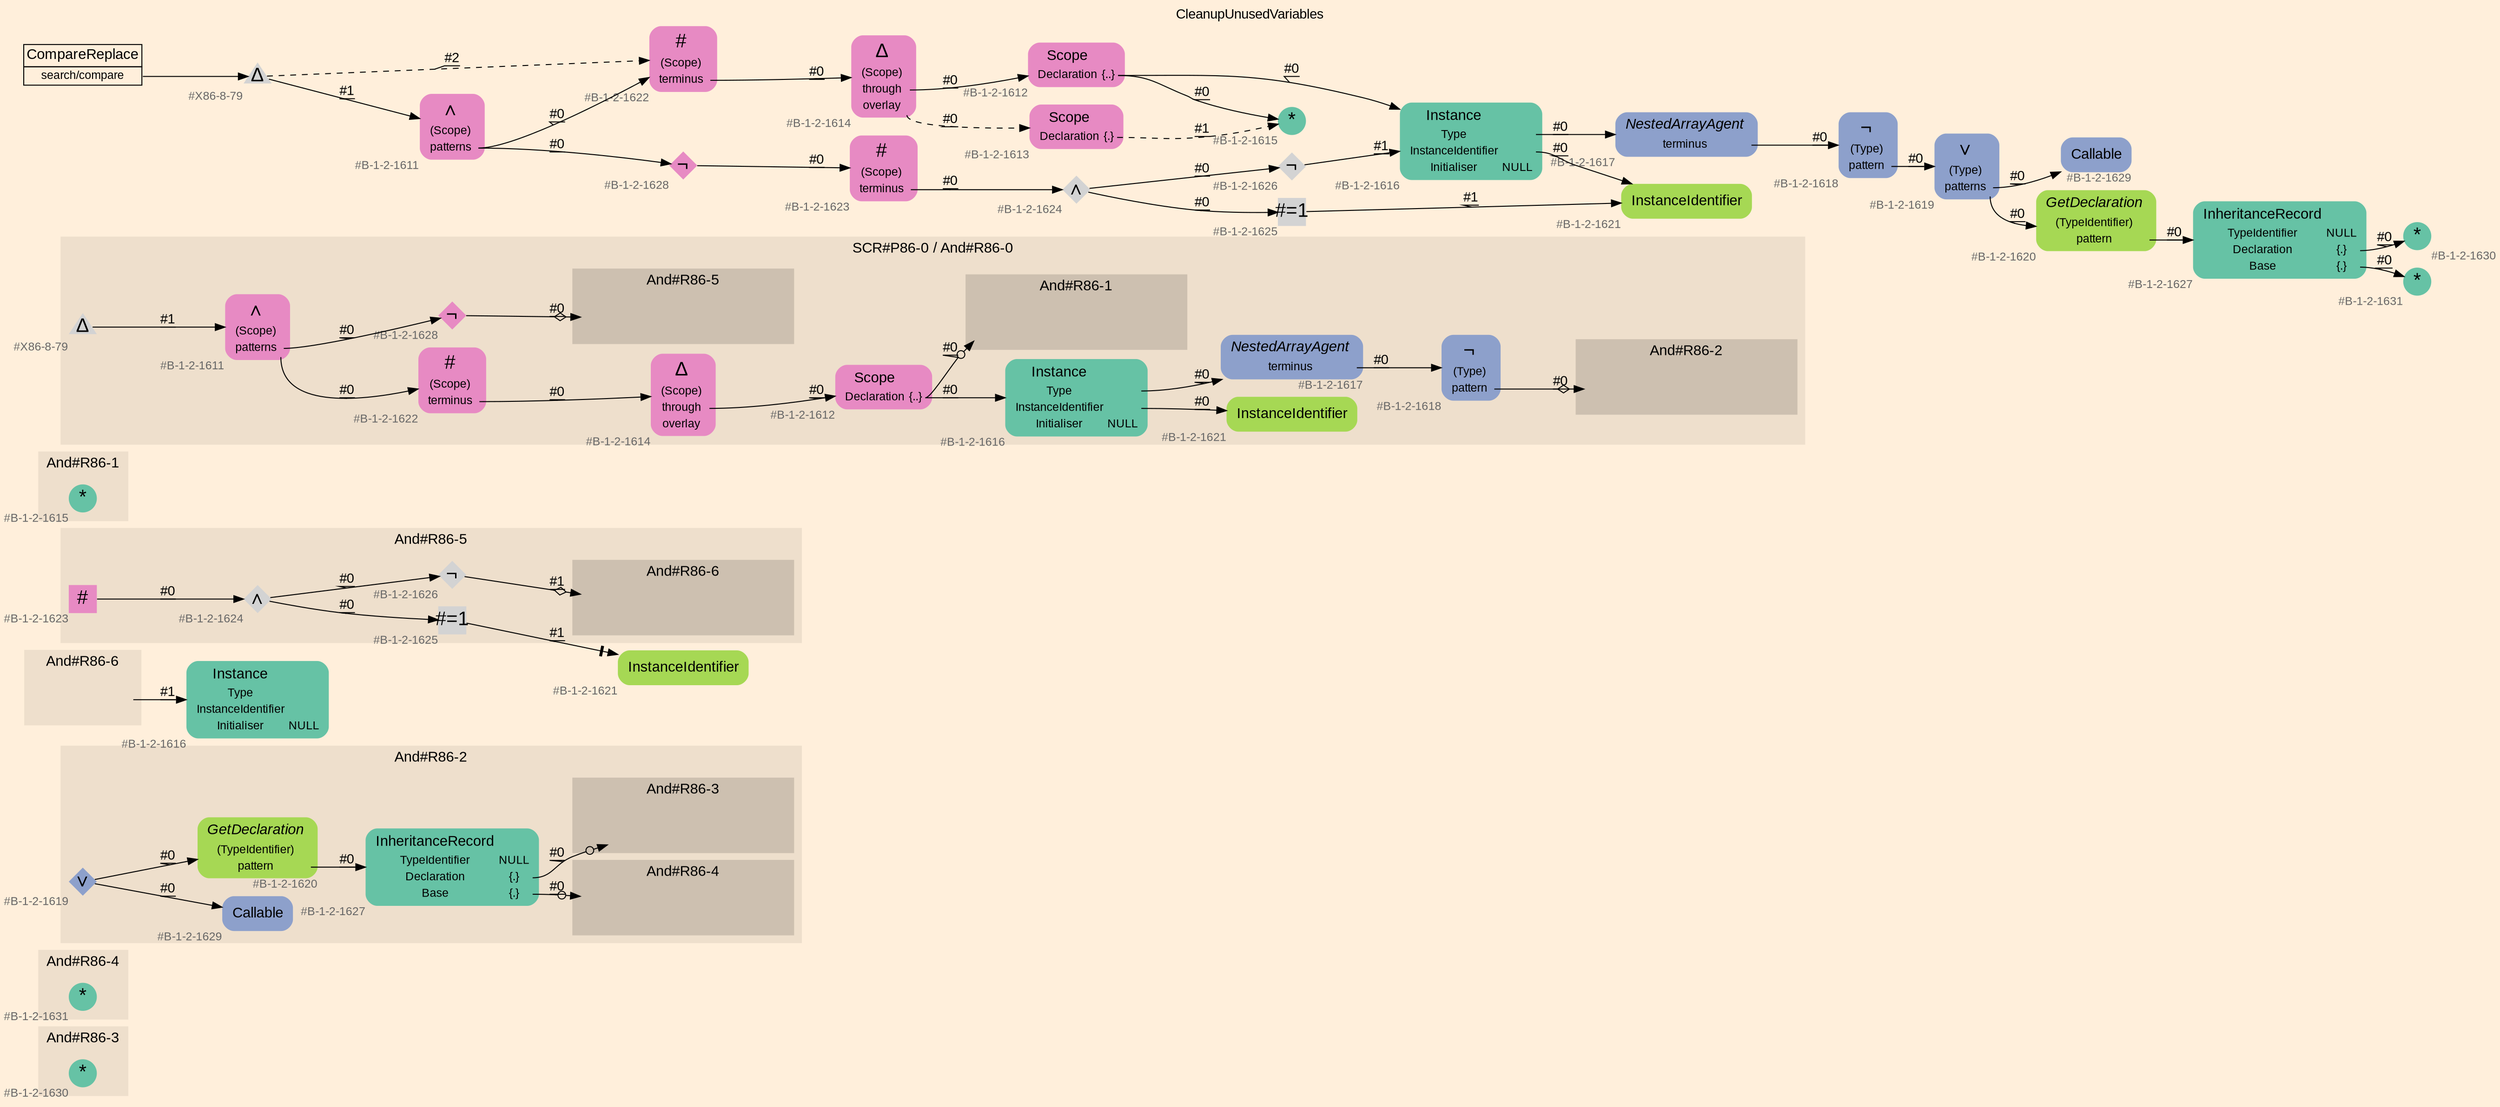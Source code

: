 digraph "CleanupUnusedVariables" {
label = "CleanupUnusedVariables"
labelloc = t
graph [
    rankdir = "LR"
    ranksep = 0.3
    bgcolor = antiquewhite1
    color = black
    fontcolor = black
    fontname = "Arial"
];
node [
    fontname = "Arial"
];
edge [
    fontname = "Arial"
];

// -------------------- figure And#R86-3 --------------------
// -------- region And#R86-3 ----------
subgraph "clusterAnd#R86-3" {
    label = "And#R86-3"
    style = "filled"
    color = antiquewhite2
    fontsize = "15"
    // -------- block And#R86-3/#B-1-2-1630 ----------
    "And#R86-3/#B-1-2-1630" [
        fillcolor = "/set28/1"
        xlabel = "#B-1-2-1630"
        fontsize = "12"
        fontcolor = grey40
        shape = "circle"
        label = <<FONT COLOR="black" POINT-SIZE="20">*</FONT>>
        style = "filled"
        penwidth = 0.0
        fixedsize = true
        width = 0.4
        height = 0.4
    ];
    
}


// -------------------- figure And#R86-4 --------------------
// -------- region And#R86-4 ----------
subgraph "clusterAnd#R86-4" {
    label = "And#R86-4"
    style = "filled"
    color = antiquewhite2
    fontsize = "15"
    // -------- block And#R86-4/#B-1-2-1631 ----------
    "And#R86-4/#B-1-2-1631" [
        fillcolor = "/set28/1"
        xlabel = "#B-1-2-1631"
        fontsize = "12"
        fontcolor = grey40
        shape = "circle"
        label = <<FONT COLOR="black" POINT-SIZE="20">*</FONT>>
        style = "filled"
        penwidth = 0.0
        fixedsize = true
        width = 0.4
        height = 0.4
    ];
    
}


// -------------------- figure And#R86-2 --------------------
// -------- region And#R86-2 ----------
subgraph "clusterAnd#R86-2" {
    label = "And#R86-2"
    style = "filled"
    color = antiquewhite2
    fontsize = "15"
    // -------- block And#R86-2/#B-1-2-1629 ----------
    "And#R86-2/#B-1-2-1629" [
        fillcolor = "/set28/3"
        xlabel = "#B-1-2-1629"
        fontsize = "12"
        fontcolor = grey40
        shape = "plaintext"
        label = <<TABLE BORDER="0" CELLBORDER="0" CELLSPACING="0">
         <TR><TD><FONT COLOR="black" POINT-SIZE="15">Callable</FONT></TD></TR>
        </TABLE>>
        style = "rounded,filled"
    ];
    
    // -------- block And#R86-2/#B-1-2-1619 ----------
    "And#R86-2/#B-1-2-1619" [
        fillcolor = "/set28/3"
        xlabel = "#B-1-2-1619"
        fontsize = "12"
        fontcolor = grey40
        shape = "diamond"
        label = <<FONT COLOR="black" POINT-SIZE="20">∨</FONT>>
        style = "filled"
        penwidth = 0.0
        fixedsize = true
        width = 0.4
        height = 0.4
    ];
    
    // -------- block And#R86-2/#B-1-2-1620 ----------
    "And#R86-2/#B-1-2-1620" [
        fillcolor = "/set28/5"
        xlabel = "#B-1-2-1620"
        fontsize = "12"
        fontcolor = grey40
        shape = "plaintext"
        label = <<TABLE BORDER="0" CELLBORDER="0" CELLSPACING="0">
         <TR><TD><FONT COLOR="black" POINT-SIZE="15"><I>GetDeclaration</I></FONT></TD></TR>
         <TR><TD><FONT COLOR="black" POINT-SIZE="12">(TypeIdentifier)</FONT></TD><TD PORT="port0"></TD></TR>
         <TR><TD><FONT COLOR="black" POINT-SIZE="12">pattern</FONT></TD><TD PORT="port1"></TD></TR>
        </TABLE>>
        style = "rounded,filled"
    ];
    
    // -------- block And#R86-2/#B-1-2-1627 ----------
    "And#R86-2/#B-1-2-1627" [
        fillcolor = "/set28/1"
        xlabel = "#B-1-2-1627"
        fontsize = "12"
        fontcolor = grey40
        shape = "plaintext"
        label = <<TABLE BORDER="0" CELLBORDER="0" CELLSPACING="0">
         <TR><TD><FONT COLOR="black" POINT-SIZE="15">InheritanceRecord</FONT></TD></TR>
         <TR><TD><FONT COLOR="black" POINT-SIZE="12">TypeIdentifier</FONT></TD><TD PORT="port0"><FONT COLOR="black" POINT-SIZE="12">NULL</FONT></TD></TR>
         <TR><TD><FONT COLOR="black" POINT-SIZE="12">Declaration</FONT></TD><TD PORT="port1"><FONT COLOR="black" POINT-SIZE="12">{.}</FONT></TD></TR>
         <TR><TD><FONT COLOR="black" POINT-SIZE="12">Base</FONT></TD><TD PORT="port2"><FONT COLOR="black" POINT-SIZE="12">{.}</FONT></TD></TR>
        </TABLE>>
        style = "rounded,filled"
    ];
    
    // -------- region And#R86-2/And#R86-3 ----------
    subgraph "clusterAnd#R86-2/And#R86-3" {
        label = "And#R86-3"
        style = "filled"
        color = antiquewhite3
        fontsize = "15"
        // -------- block And#R86-2/And#R86-3/#B-1-2-1630 ----------
        "And#R86-2/And#R86-3/#B-1-2-1630" [
            fillcolor = "/set28/1"
            xlabel = "#B-1-2-1630"
            fontsize = "12"
            fontcolor = grey40
            shape = "none"
            style = "invisible"
        ];
        
    }
    
    // -------- region And#R86-2/And#R86-4 ----------
    subgraph "clusterAnd#R86-2/And#R86-4" {
        label = "And#R86-4"
        style = "filled"
        color = antiquewhite3
        fontsize = "15"
        // -------- block And#R86-2/And#R86-4/#B-1-2-1631 ----------
        "And#R86-2/And#R86-4/#B-1-2-1631" [
            fillcolor = "/set28/1"
            xlabel = "#B-1-2-1631"
            fontsize = "12"
            fontcolor = grey40
            shape = "none"
            style = "invisible"
        ];
        
    }
    
}

"And#R86-2/#B-1-2-1619" -> "And#R86-2/#B-1-2-1629" [
    label = "#0"
    decorate = true
    color = black
    fontcolor = black
];

"And#R86-2/#B-1-2-1619" -> "And#R86-2/#B-1-2-1620" [
    label = "#0"
    decorate = true
    color = black
    fontcolor = black
];

"And#R86-2/#B-1-2-1620":port1 -> "And#R86-2/#B-1-2-1627" [
    label = "#0"
    decorate = true
    color = black
    fontcolor = black
];

"And#R86-2/#B-1-2-1627":port1 -> "And#R86-2/And#R86-3/#B-1-2-1630" [
    arrowhead="normalnoneodot"
    label = "#0"
    decorate = true
    color = black
    fontcolor = black
];

"And#R86-2/#B-1-2-1627":port2 -> "And#R86-2/And#R86-4/#B-1-2-1631" [
    arrowhead="normalnoneodot"
    label = "#0"
    decorate = true
    color = black
    fontcolor = black
];


// -------------------- figure And#R86-6 --------------------
// -------- region And#R86-6 ----------
subgraph "clusterAnd#R86-6" {
    label = "And#R86-6"
    style = "filled"
    color = antiquewhite2
    fontsize = "15"
    // -------- block And#R86-6/IRIP ----------
    "And#R86-6/IRIP" [
        fontsize = "12"
        fontcolor = grey40
        shape = "none"
        style = "invisible"
    ];
    
}

// -------- block And#R86-6/#B-1-2-1616 ----------
"And#R86-6/#B-1-2-1616" [
    fillcolor = "/set28/1"
    xlabel = "#B-1-2-1616"
    fontsize = "12"
    fontcolor = grey40
    shape = "plaintext"
    label = <<TABLE BORDER="0" CELLBORDER="0" CELLSPACING="0">
     <TR><TD><FONT COLOR="black" POINT-SIZE="15">Instance</FONT></TD></TR>
     <TR><TD><FONT COLOR="black" POINT-SIZE="12">Type</FONT></TD><TD PORT="port0"></TD></TR>
     <TR><TD><FONT COLOR="black" POINT-SIZE="12">InstanceIdentifier</FONT></TD><TD PORT="port1"></TD></TR>
     <TR><TD><FONT COLOR="black" POINT-SIZE="12">Initialiser</FONT></TD><TD PORT="port2"><FONT COLOR="black" POINT-SIZE="12">NULL</FONT></TD></TR>
    </TABLE>>
    style = "rounded,filled"
];

"And#R86-6/IRIP" -> "And#R86-6/#B-1-2-1616" [
    label = "#1"
    decorate = true
    color = black
    fontcolor = black
];


// -------------------- figure And#R86-5 --------------------
// -------- region And#R86-5 ----------
subgraph "clusterAnd#R86-5" {
    label = "And#R86-5"
    style = "filled"
    color = antiquewhite2
    fontsize = "15"
    // -------- block And#R86-5/#B-1-2-1625 ----------
    "And#R86-5/#B-1-2-1625" [
        xlabel = "#B-1-2-1625"
        fontsize = "12"
        fontcolor = grey40
        shape = "square"
        label = <<FONT COLOR="black" POINT-SIZE="20">#=1</FONT>>
        style = "filled"
        penwidth = 0.0
        fixedsize = true
        width = 0.4
        height = 0.4
    ];
    
    // -------- block And#R86-5/#B-1-2-1624 ----------
    "And#R86-5/#B-1-2-1624" [
        xlabel = "#B-1-2-1624"
        fontsize = "12"
        fontcolor = grey40
        shape = "diamond"
        label = <<FONT COLOR="black" POINT-SIZE="20">∧</FONT>>
        style = "filled"
        penwidth = 0.0
        fixedsize = true
        width = 0.4
        height = 0.4
    ];
    
    // -------- block And#R86-5/#B-1-2-1626 ----------
    "And#R86-5/#B-1-2-1626" [
        xlabel = "#B-1-2-1626"
        fontsize = "12"
        fontcolor = grey40
        shape = "diamond"
        label = <<FONT COLOR="black" POINT-SIZE="20">¬</FONT>>
        style = "filled"
        penwidth = 0.0
        fixedsize = true
        width = 0.4
        height = 0.4
    ];
    
    // -------- block And#R86-5/#B-1-2-1623 ----------
    "And#R86-5/#B-1-2-1623" [
        fillcolor = "/set28/4"
        xlabel = "#B-1-2-1623"
        fontsize = "12"
        fontcolor = grey40
        shape = "square"
        label = <<FONT COLOR="black" POINT-SIZE="20">#</FONT>>
        style = "filled"
        penwidth = 0.0
        fixedsize = true
        width = 0.4
        height = 0.4
    ];
    
    // -------- region And#R86-5/And#R86-6 ----------
    subgraph "clusterAnd#R86-5/And#R86-6" {
        label = "And#R86-6"
        style = "filled"
        color = antiquewhite3
        fontsize = "15"
        // -------- block And#R86-5/And#R86-6/#B-1-2-1616 ----------
        "And#R86-5/And#R86-6/#B-1-2-1616" [
            fillcolor = "/set28/1"
            xlabel = "#B-1-2-1616"
            fontsize = "12"
            fontcolor = grey40
            shape = "none"
            style = "invisible"
        ];
        
    }
    
}

// -------- block And#R86-5/#B-1-2-1621 ----------
"And#R86-5/#B-1-2-1621" [
    fillcolor = "/set28/5"
    xlabel = "#B-1-2-1621"
    fontsize = "12"
    fontcolor = grey40
    shape = "plaintext"
    label = <<TABLE BORDER="0" CELLBORDER="0" CELLSPACING="0">
     <TR><TD><FONT COLOR="black" POINT-SIZE="15">InstanceIdentifier</FONT></TD></TR>
    </TABLE>>
    style = "rounded,filled"
];

"And#R86-5/#B-1-2-1625" -> "And#R86-5/#B-1-2-1621" [
    arrowhead="normalnonetee"
    label = "#1"
    decorate = true
    color = black
    fontcolor = black
];

"And#R86-5/#B-1-2-1624" -> "And#R86-5/#B-1-2-1625" [
    label = "#0"
    decorate = true
    color = black
    fontcolor = black
];

"And#R86-5/#B-1-2-1624" -> "And#R86-5/#B-1-2-1626" [
    label = "#0"
    decorate = true
    color = black
    fontcolor = black
];

"And#R86-5/#B-1-2-1626" -> "And#R86-5/And#R86-6/#B-1-2-1616" [
    arrowhead="normalnoneodiamond"
    label = "#1"
    decorate = true
    color = black
    fontcolor = black
];

"And#R86-5/#B-1-2-1623" -> "And#R86-5/#B-1-2-1624" [
    label = "#0"
    decorate = true
    color = black
    fontcolor = black
];


// -------------------- figure And#R86-1 --------------------
// -------- region And#R86-1 ----------
subgraph "clusterAnd#R86-1" {
    label = "And#R86-1"
    style = "filled"
    color = antiquewhite2
    fontsize = "15"
    // -------- block And#R86-1/#B-1-2-1615 ----------
    "And#R86-1/#B-1-2-1615" [
        fillcolor = "/set28/1"
        xlabel = "#B-1-2-1615"
        fontsize = "12"
        fontcolor = grey40
        shape = "circle"
        label = <<FONT COLOR="black" POINT-SIZE="20">*</FONT>>
        style = "filled"
        penwidth = 0.0
        fixedsize = true
        width = 0.4
        height = 0.4
    ];
    
}


// -------------------- figure And#R86-0 --------------------
// -------- region And#R86-0 ----------
subgraph "clusterAnd#R86-0" {
    label = "SCR#P86-0 / And#R86-0"
    style = "filled"
    color = antiquewhite2
    fontsize = "15"
    // -------- block And#R86-0/#B-1-2-1616 ----------
    "And#R86-0/#B-1-2-1616" [
        fillcolor = "/set28/1"
        xlabel = "#B-1-2-1616"
        fontsize = "12"
        fontcolor = grey40
        shape = "plaintext"
        label = <<TABLE BORDER="0" CELLBORDER="0" CELLSPACING="0">
         <TR><TD><FONT COLOR="black" POINT-SIZE="15">Instance</FONT></TD></TR>
         <TR><TD><FONT COLOR="black" POINT-SIZE="12">Type</FONT></TD><TD PORT="port0"></TD></TR>
         <TR><TD><FONT COLOR="black" POINT-SIZE="12">InstanceIdentifier</FONT></TD><TD PORT="port1"></TD></TR>
         <TR><TD><FONT COLOR="black" POINT-SIZE="12">Initialiser</FONT></TD><TD PORT="port2"><FONT COLOR="black" POINT-SIZE="12">NULL</FONT></TD></TR>
        </TABLE>>
        style = "rounded,filled"
    ];
    
    // -------- block And#R86-0/#B-1-2-1618 ----------
    "And#R86-0/#B-1-2-1618" [
        fillcolor = "/set28/3"
        xlabel = "#B-1-2-1618"
        fontsize = "12"
        fontcolor = grey40
        shape = "plaintext"
        label = <<TABLE BORDER="0" CELLBORDER="0" CELLSPACING="0">
         <TR><TD><FONT COLOR="black" POINT-SIZE="20">¬</FONT></TD></TR>
         <TR><TD><FONT COLOR="black" POINT-SIZE="12">(Type)</FONT></TD><TD PORT="port0"></TD></TR>
         <TR><TD><FONT COLOR="black" POINT-SIZE="12">pattern</FONT></TD><TD PORT="port1"></TD></TR>
        </TABLE>>
        style = "rounded,filled"
    ];
    
    // -------- block And#R86-0/#B-1-2-1622 ----------
    "And#R86-0/#B-1-2-1622" [
        fillcolor = "/set28/4"
        xlabel = "#B-1-2-1622"
        fontsize = "12"
        fontcolor = grey40
        shape = "plaintext"
        label = <<TABLE BORDER="0" CELLBORDER="0" CELLSPACING="0">
         <TR><TD><FONT COLOR="black" POINT-SIZE="20">#</FONT></TD></TR>
         <TR><TD><FONT COLOR="black" POINT-SIZE="12">(Scope)</FONT></TD><TD PORT="port0"></TD></TR>
         <TR><TD><FONT COLOR="black" POINT-SIZE="12">terminus</FONT></TD><TD PORT="port1"></TD></TR>
        </TABLE>>
        style = "rounded,filled"
    ];
    
    // -------- block And#R86-0/#B-1-2-1612 ----------
    "And#R86-0/#B-1-2-1612" [
        fillcolor = "/set28/4"
        xlabel = "#B-1-2-1612"
        fontsize = "12"
        fontcolor = grey40
        shape = "plaintext"
        label = <<TABLE BORDER="0" CELLBORDER="0" CELLSPACING="0">
         <TR><TD><FONT COLOR="black" POINT-SIZE="15">Scope</FONT></TD></TR>
         <TR><TD><FONT COLOR="black" POINT-SIZE="12">Declaration</FONT></TD><TD PORT="port0"><FONT COLOR="black" POINT-SIZE="12">{..}</FONT></TD></TR>
        </TABLE>>
        style = "rounded,filled"
    ];
    
    // -------- block And#R86-0/#B-1-2-1628 ----------
    "And#R86-0/#B-1-2-1628" [
        fillcolor = "/set28/4"
        xlabel = "#B-1-2-1628"
        fontsize = "12"
        fontcolor = grey40
        shape = "diamond"
        label = <<FONT COLOR="black" POINT-SIZE="20">¬</FONT>>
        style = "filled"
        penwidth = 0.0
        fixedsize = true
        width = 0.4
        height = 0.4
    ];
    
    // -------- block And#R86-0/#X86-8-79 ----------
    "And#R86-0/#X86-8-79" [
        xlabel = "#X86-8-79"
        fontsize = "12"
        fontcolor = grey40
        shape = "triangle"
        label = <<FONT COLOR="black" POINT-SIZE="20">Δ</FONT>>
        style = "filled"
        penwidth = 0.0
        fixedsize = true
        width = 0.4
        height = 0.4
    ];
    
    // -------- block And#R86-0/#B-1-2-1611 ----------
    "And#R86-0/#B-1-2-1611" [
        fillcolor = "/set28/4"
        xlabel = "#B-1-2-1611"
        fontsize = "12"
        fontcolor = grey40
        shape = "plaintext"
        label = <<TABLE BORDER="0" CELLBORDER="0" CELLSPACING="0">
         <TR><TD><FONT COLOR="black" POINT-SIZE="20">∧</FONT></TD></TR>
         <TR><TD><FONT COLOR="black" POINT-SIZE="12">(Scope)</FONT></TD><TD PORT="port0"></TD></TR>
         <TR><TD><FONT COLOR="black" POINT-SIZE="12">patterns</FONT></TD><TD PORT="port1"></TD></TR>
        </TABLE>>
        style = "rounded,filled"
    ];
    
    // -------- block And#R86-0/#B-1-2-1614 ----------
    "And#R86-0/#B-1-2-1614" [
        fillcolor = "/set28/4"
        xlabel = "#B-1-2-1614"
        fontsize = "12"
        fontcolor = grey40
        shape = "plaintext"
        label = <<TABLE BORDER="0" CELLBORDER="0" CELLSPACING="0">
         <TR><TD><FONT COLOR="black" POINT-SIZE="20">Δ</FONT></TD></TR>
         <TR><TD><FONT COLOR="black" POINT-SIZE="12">(Scope)</FONT></TD><TD PORT="port0"></TD></TR>
         <TR><TD><FONT COLOR="black" POINT-SIZE="12">through</FONT></TD><TD PORT="port1"></TD></TR>
         <TR><TD><FONT COLOR="black" POINT-SIZE="12">overlay</FONT></TD><TD PORT="port2"></TD></TR>
        </TABLE>>
        style = "rounded,filled"
    ];
    
    // -------- block And#R86-0/#B-1-2-1617 ----------
    "And#R86-0/#B-1-2-1617" [
        fillcolor = "/set28/3"
        xlabel = "#B-1-2-1617"
        fontsize = "12"
        fontcolor = grey40
        shape = "plaintext"
        label = <<TABLE BORDER="0" CELLBORDER="0" CELLSPACING="0">
         <TR><TD><FONT COLOR="black" POINT-SIZE="15"><I>NestedArrayAgent</I></FONT></TD></TR>
         <TR><TD><FONT COLOR="black" POINT-SIZE="12">terminus</FONT></TD><TD PORT="port0"></TD></TR>
        </TABLE>>
        style = "rounded,filled"
    ];
    
    // -------- block And#R86-0/#B-1-2-1621 ----------
    "And#R86-0/#B-1-2-1621" [
        fillcolor = "/set28/5"
        xlabel = "#B-1-2-1621"
        fontsize = "12"
        fontcolor = grey40
        shape = "plaintext"
        label = <<TABLE BORDER="0" CELLBORDER="0" CELLSPACING="0">
         <TR><TD><FONT COLOR="black" POINT-SIZE="15">InstanceIdentifier</FONT></TD></TR>
        </TABLE>>
        style = "rounded,filled"
    ];
    
    // -------- region And#R86-0/And#R86-1 ----------
    subgraph "clusterAnd#R86-0/And#R86-1" {
        label = "And#R86-1"
        style = "filled"
        color = antiquewhite3
        fontsize = "15"
        // -------- block And#R86-0/And#R86-1/#B-1-2-1615 ----------
        "And#R86-0/And#R86-1/#B-1-2-1615" [
            fillcolor = "/set28/1"
            xlabel = "#B-1-2-1615"
            fontsize = "12"
            fontcolor = grey40
            shape = "none"
            style = "invisible"
        ];
        
    }
    
    // -------- region And#R86-0/And#R86-2 ----------
    subgraph "clusterAnd#R86-0/And#R86-2" {
        label = "And#R86-2"
        style = "filled"
        color = antiquewhite3
        fontsize = "15"
        // -------- block And#R86-0/And#R86-2/#B-1-2-1619 ----------
        "And#R86-0/And#R86-2/#B-1-2-1619" [
            fillcolor = "/set28/3"
            xlabel = "#B-1-2-1619"
            fontsize = "12"
            fontcolor = grey40
            shape = "none"
            style = "invisible"
        ];
        
    }
    
    // -------- region And#R86-0/And#R86-5 ----------
    subgraph "clusterAnd#R86-0/And#R86-5" {
        label = "And#R86-5"
        style = "filled"
        color = antiquewhite3
        fontsize = "15"
        // -------- block And#R86-0/And#R86-5/#B-1-2-1623 ----------
        "And#R86-0/And#R86-5/#B-1-2-1623" [
            fillcolor = "/set28/4"
            xlabel = "#B-1-2-1623"
            fontsize = "12"
            fontcolor = grey40
            shape = "none"
            style = "invisible"
        ];
        
    }
    
}

"And#R86-0/#B-1-2-1616":port0 -> "And#R86-0/#B-1-2-1617" [
    label = "#0"
    decorate = true
    color = black
    fontcolor = black
];

"And#R86-0/#B-1-2-1616":port1 -> "And#R86-0/#B-1-2-1621" [
    label = "#0"
    decorate = true
    color = black
    fontcolor = black
];

"And#R86-0/#B-1-2-1618":port1 -> "And#R86-0/And#R86-2/#B-1-2-1619" [
    arrowhead="normalnoneodiamond"
    label = "#0"
    decorate = true
    color = black
    fontcolor = black
];

"And#R86-0/#B-1-2-1622":port1 -> "And#R86-0/#B-1-2-1614" [
    label = "#0"
    decorate = true
    color = black
    fontcolor = black
];

"And#R86-0/#B-1-2-1612":port0 -> "And#R86-0/#B-1-2-1616" [
    label = "#0"
    decorate = true
    color = black
    fontcolor = black
];

"And#R86-0/#B-1-2-1612":port0 -> "And#R86-0/And#R86-1/#B-1-2-1615" [
    arrowhead="normalnoneodot"
    label = "#0"
    decorate = true
    color = black
    fontcolor = black
];

"And#R86-0/#B-1-2-1628" -> "And#R86-0/And#R86-5/#B-1-2-1623" [
    arrowhead="normalnoneodiamond"
    label = "#0"
    decorate = true
    color = black
    fontcolor = black
];

"And#R86-0/#X86-8-79" -> "And#R86-0/#B-1-2-1611" [
    label = "#1"
    decorate = true
    color = black
    fontcolor = black
];

"And#R86-0/#B-1-2-1611":port1 -> "And#R86-0/#B-1-2-1622" [
    label = "#0"
    decorate = true
    color = black
    fontcolor = black
];

"And#R86-0/#B-1-2-1611":port1 -> "And#R86-0/#B-1-2-1628" [
    label = "#0"
    decorate = true
    color = black
    fontcolor = black
];

"And#R86-0/#B-1-2-1614":port1 -> "And#R86-0/#B-1-2-1612" [
    label = "#0"
    decorate = true
    color = black
    fontcolor = black
];

"And#R86-0/#B-1-2-1617":port0 -> "And#R86-0/#B-1-2-1618" [
    label = "#0"
    decorate = true
    color = black
    fontcolor = black
];


// -------------------- transformation figure --------------------
// -------- block CR#X86-10-86 ----------
"CR#X86-10-86" [
    fillcolor = antiquewhite1
    fontsize = "12"
    fontcolor = grey40
    shape = "plaintext"
    label = <<TABLE BORDER="0" CELLBORDER="1" CELLSPACING="0">
     <TR><TD><FONT COLOR="black" POINT-SIZE="15">CompareReplace</FONT></TD></TR>
     <TR><TD PORT="port0"><FONT COLOR="black" POINT-SIZE="12">search/compare</FONT></TD></TR>
    </TABLE>>
    style = "filled"
    color = black
];

// -------- block #X86-8-79 ----------
"#X86-8-79" [
    xlabel = "#X86-8-79"
    fontsize = "12"
    fontcolor = grey40
    shape = "triangle"
    label = <<FONT COLOR="black" POINT-SIZE="20">Δ</FONT>>
    style = "filled"
    penwidth = 0.0
    fixedsize = true
    width = 0.4
    height = 0.4
];

// -------- block #B-1-2-1611 ----------
"#B-1-2-1611" [
    fillcolor = "/set28/4"
    xlabel = "#B-1-2-1611"
    fontsize = "12"
    fontcolor = grey40
    shape = "plaintext"
    label = <<TABLE BORDER="0" CELLBORDER="0" CELLSPACING="0">
     <TR><TD><FONT COLOR="black" POINT-SIZE="20">∧</FONT></TD></TR>
     <TR><TD><FONT COLOR="black" POINT-SIZE="12">(Scope)</FONT></TD><TD PORT="port0"></TD></TR>
     <TR><TD><FONT COLOR="black" POINT-SIZE="12">patterns</FONT></TD><TD PORT="port1"></TD></TR>
    </TABLE>>
    style = "rounded,filled"
];

// -------- block #B-1-2-1622 ----------
"#B-1-2-1622" [
    fillcolor = "/set28/4"
    xlabel = "#B-1-2-1622"
    fontsize = "12"
    fontcolor = grey40
    shape = "plaintext"
    label = <<TABLE BORDER="0" CELLBORDER="0" CELLSPACING="0">
     <TR><TD><FONT COLOR="black" POINT-SIZE="20">#</FONT></TD></TR>
     <TR><TD><FONT COLOR="black" POINT-SIZE="12">(Scope)</FONT></TD><TD PORT="port0"></TD></TR>
     <TR><TD><FONT COLOR="black" POINT-SIZE="12">terminus</FONT></TD><TD PORT="port1"></TD></TR>
    </TABLE>>
    style = "rounded,filled"
];

// -------- block #B-1-2-1614 ----------
"#B-1-2-1614" [
    fillcolor = "/set28/4"
    xlabel = "#B-1-2-1614"
    fontsize = "12"
    fontcolor = grey40
    shape = "plaintext"
    label = <<TABLE BORDER="0" CELLBORDER="0" CELLSPACING="0">
     <TR><TD><FONT COLOR="black" POINT-SIZE="20">Δ</FONT></TD></TR>
     <TR><TD><FONT COLOR="black" POINT-SIZE="12">(Scope)</FONT></TD><TD PORT="port0"></TD></TR>
     <TR><TD><FONT COLOR="black" POINT-SIZE="12">through</FONT></TD><TD PORT="port1"></TD></TR>
     <TR><TD><FONT COLOR="black" POINT-SIZE="12">overlay</FONT></TD><TD PORT="port2"></TD></TR>
    </TABLE>>
    style = "rounded,filled"
];

// -------- block #B-1-2-1612 ----------
"#B-1-2-1612" [
    fillcolor = "/set28/4"
    xlabel = "#B-1-2-1612"
    fontsize = "12"
    fontcolor = grey40
    shape = "plaintext"
    label = <<TABLE BORDER="0" CELLBORDER="0" CELLSPACING="0">
     <TR><TD><FONT COLOR="black" POINT-SIZE="15">Scope</FONT></TD></TR>
     <TR><TD><FONT COLOR="black" POINT-SIZE="12">Declaration</FONT></TD><TD PORT="port0"><FONT COLOR="black" POINT-SIZE="12">{..}</FONT></TD></TR>
    </TABLE>>
    style = "rounded,filled"
];

// -------- block #B-1-2-1616 ----------
"#B-1-2-1616" [
    fillcolor = "/set28/1"
    xlabel = "#B-1-2-1616"
    fontsize = "12"
    fontcolor = grey40
    shape = "plaintext"
    label = <<TABLE BORDER="0" CELLBORDER="0" CELLSPACING="0">
     <TR><TD><FONT COLOR="black" POINT-SIZE="15">Instance</FONT></TD></TR>
     <TR><TD><FONT COLOR="black" POINT-SIZE="12">Type</FONT></TD><TD PORT="port0"></TD></TR>
     <TR><TD><FONT COLOR="black" POINT-SIZE="12">InstanceIdentifier</FONT></TD><TD PORT="port1"></TD></TR>
     <TR><TD><FONT COLOR="black" POINT-SIZE="12">Initialiser</FONT></TD><TD PORT="port2"><FONT COLOR="black" POINT-SIZE="12">NULL</FONT></TD></TR>
    </TABLE>>
    style = "rounded,filled"
];

// -------- block #B-1-2-1617 ----------
"#B-1-2-1617" [
    fillcolor = "/set28/3"
    xlabel = "#B-1-2-1617"
    fontsize = "12"
    fontcolor = grey40
    shape = "plaintext"
    label = <<TABLE BORDER="0" CELLBORDER="0" CELLSPACING="0">
     <TR><TD><FONT COLOR="black" POINT-SIZE="15"><I>NestedArrayAgent</I></FONT></TD></TR>
     <TR><TD><FONT COLOR="black" POINT-SIZE="12">terminus</FONT></TD><TD PORT="port0"></TD></TR>
    </TABLE>>
    style = "rounded,filled"
];

// -------- block #B-1-2-1618 ----------
"#B-1-2-1618" [
    fillcolor = "/set28/3"
    xlabel = "#B-1-2-1618"
    fontsize = "12"
    fontcolor = grey40
    shape = "plaintext"
    label = <<TABLE BORDER="0" CELLBORDER="0" CELLSPACING="0">
     <TR><TD><FONT COLOR="black" POINT-SIZE="20">¬</FONT></TD></TR>
     <TR><TD><FONT COLOR="black" POINT-SIZE="12">(Type)</FONT></TD><TD PORT="port0"></TD></TR>
     <TR><TD><FONT COLOR="black" POINT-SIZE="12">pattern</FONT></TD><TD PORT="port1"></TD></TR>
    </TABLE>>
    style = "rounded,filled"
];

// -------- block #B-1-2-1619 ----------
"#B-1-2-1619" [
    fillcolor = "/set28/3"
    xlabel = "#B-1-2-1619"
    fontsize = "12"
    fontcolor = grey40
    shape = "plaintext"
    label = <<TABLE BORDER="0" CELLBORDER="0" CELLSPACING="0">
     <TR><TD><FONT COLOR="black" POINT-SIZE="20">∨</FONT></TD></TR>
     <TR><TD><FONT COLOR="black" POINT-SIZE="12">(Type)</FONT></TD><TD PORT="port0"></TD></TR>
     <TR><TD><FONT COLOR="black" POINT-SIZE="12">patterns</FONT></TD><TD PORT="port1"></TD></TR>
    </TABLE>>
    style = "rounded,filled"
];

// -------- block #B-1-2-1629 ----------
"#B-1-2-1629" [
    fillcolor = "/set28/3"
    xlabel = "#B-1-2-1629"
    fontsize = "12"
    fontcolor = grey40
    shape = "plaintext"
    label = <<TABLE BORDER="0" CELLBORDER="0" CELLSPACING="0">
     <TR><TD><FONT COLOR="black" POINT-SIZE="15">Callable</FONT></TD></TR>
    </TABLE>>
    style = "rounded,filled"
];

// -------- block #B-1-2-1620 ----------
"#B-1-2-1620" [
    fillcolor = "/set28/5"
    xlabel = "#B-1-2-1620"
    fontsize = "12"
    fontcolor = grey40
    shape = "plaintext"
    label = <<TABLE BORDER="0" CELLBORDER="0" CELLSPACING="0">
     <TR><TD><FONT COLOR="black" POINT-SIZE="15"><I>GetDeclaration</I></FONT></TD></TR>
     <TR><TD><FONT COLOR="black" POINT-SIZE="12">(TypeIdentifier)</FONT></TD><TD PORT="port0"></TD></TR>
     <TR><TD><FONT COLOR="black" POINT-SIZE="12">pattern</FONT></TD><TD PORT="port1"></TD></TR>
    </TABLE>>
    style = "rounded,filled"
];

// -------- block #B-1-2-1627 ----------
"#B-1-2-1627" [
    fillcolor = "/set28/1"
    xlabel = "#B-1-2-1627"
    fontsize = "12"
    fontcolor = grey40
    shape = "plaintext"
    label = <<TABLE BORDER="0" CELLBORDER="0" CELLSPACING="0">
     <TR><TD><FONT COLOR="black" POINT-SIZE="15">InheritanceRecord</FONT></TD></TR>
     <TR><TD><FONT COLOR="black" POINT-SIZE="12">TypeIdentifier</FONT></TD><TD PORT="port0"><FONT COLOR="black" POINT-SIZE="12">NULL</FONT></TD></TR>
     <TR><TD><FONT COLOR="black" POINT-SIZE="12">Declaration</FONT></TD><TD PORT="port1"><FONT COLOR="black" POINT-SIZE="12">{.}</FONT></TD></TR>
     <TR><TD><FONT COLOR="black" POINT-SIZE="12">Base</FONT></TD><TD PORT="port2"><FONT COLOR="black" POINT-SIZE="12">{.}</FONT></TD></TR>
    </TABLE>>
    style = "rounded,filled"
];

// -------- block #B-1-2-1630 ----------
"#B-1-2-1630" [
    fillcolor = "/set28/1"
    xlabel = "#B-1-2-1630"
    fontsize = "12"
    fontcolor = grey40
    shape = "circle"
    label = <<FONT COLOR="black" POINT-SIZE="20">*</FONT>>
    style = "filled"
    penwidth = 0.0
    fixedsize = true
    width = 0.4
    height = 0.4
];

// -------- block #B-1-2-1631 ----------
"#B-1-2-1631" [
    fillcolor = "/set28/1"
    xlabel = "#B-1-2-1631"
    fontsize = "12"
    fontcolor = grey40
    shape = "circle"
    label = <<FONT COLOR="black" POINT-SIZE="20">*</FONT>>
    style = "filled"
    penwidth = 0.0
    fixedsize = true
    width = 0.4
    height = 0.4
];

// -------- block #B-1-2-1621 ----------
"#B-1-2-1621" [
    fillcolor = "/set28/5"
    xlabel = "#B-1-2-1621"
    fontsize = "12"
    fontcolor = grey40
    shape = "plaintext"
    label = <<TABLE BORDER="0" CELLBORDER="0" CELLSPACING="0">
     <TR><TD><FONT COLOR="black" POINT-SIZE="15">InstanceIdentifier</FONT></TD></TR>
    </TABLE>>
    style = "rounded,filled"
];

// -------- block #B-1-2-1615 ----------
"#B-1-2-1615" [
    fillcolor = "/set28/1"
    xlabel = "#B-1-2-1615"
    fontsize = "12"
    fontcolor = grey40
    shape = "circle"
    label = <<FONT COLOR="black" POINT-SIZE="20">*</FONT>>
    style = "filled"
    penwidth = 0.0
    fixedsize = true
    width = 0.4
    height = 0.4
];

// -------- block #B-1-2-1613 ----------
"#B-1-2-1613" [
    fillcolor = "/set28/4"
    xlabel = "#B-1-2-1613"
    fontsize = "12"
    fontcolor = grey40
    shape = "plaintext"
    label = <<TABLE BORDER="0" CELLBORDER="0" CELLSPACING="0">
     <TR><TD><FONT COLOR="black" POINT-SIZE="15">Scope</FONT></TD></TR>
     <TR><TD><FONT COLOR="black" POINT-SIZE="12">Declaration</FONT></TD><TD PORT="port0"><FONT COLOR="black" POINT-SIZE="12">{.}</FONT></TD></TR>
    </TABLE>>
    style = "rounded,filled"
];

// -------- block #B-1-2-1628 ----------
"#B-1-2-1628" [
    fillcolor = "/set28/4"
    xlabel = "#B-1-2-1628"
    fontsize = "12"
    fontcolor = grey40
    shape = "diamond"
    label = <<FONT COLOR="black" POINT-SIZE="20">¬</FONT>>
    style = "filled"
    penwidth = 0.0
    fixedsize = true
    width = 0.4
    height = 0.4
];

// -------- block #B-1-2-1623 ----------
"#B-1-2-1623" [
    fillcolor = "/set28/4"
    xlabel = "#B-1-2-1623"
    fontsize = "12"
    fontcolor = grey40
    shape = "plaintext"
    label = <<TABLE BORDER="0" CELLBORDER="0" CELLSPACING="0">
     <TR><TD><FONT COLOR="black" POINT-SIZE="20">#</FONT></TD></TR>
     <TR><TD><FONT COLOR="black" POINT-SIZE="12">(Scope)</FONT></TD><TD PORT="port0"></TD></TR>
     <TR><TD><FONT COLOR="black" POINT-SIZE="12">terminus</FONT></TD><TD PORT="port1"></TD></TR>
    </TABLE>>
    style = "rounded,filled"
];

// -------- block #B-1-2-1624 ----------
"#B-1-2-1624" [
    xlabel = "#B-1-2-1624"
    fontsize = "12"
    fontcolor = grey40
    shape = "diamond"
    label = <<FONT COLOR="black" POINT-SIZE="20">∧</FONT>>
    style = "filled"
    penwidth = 0.0
    fixedsize = true
    width = 0.4
    height = 0.4
];

// -------- block #B-1-2-1625 ----------
"#B-1-2-1625" [
    xlabel = "#B-1-2-1625"
    fontsize = "12"
    fontcolor = grey40
    shape = "square"
    label = <<FONT COLOR="black" POINT-SIZE="20">#=1</FONT>>
    style = "filled"
    penwidth = 0.0
    fixedsize = true
    width = 0.4
    height = 0.4
];

// -------- block #B-1-2-1626 ----------
"#B-1-2-1626" [
    xlabel = "#B-1-2-1626"
    fontsize = "12"
    fontcolor = grey40
    shape = "diamond"
    label = <<FONT COLOR="black" POINT-SIZE="20">¬</FONT>>
    style = "filled"
    penwidth = 0.0
    fixedsize = true
    width = 0.4
    height = 0.4
];

"CR#X86-10-86":port0 -> "#X86-8-79" [
    label = ""
    decorate = true
    color = black
    fontcolor = black
];

"#X86-8-79" -> "#B-1-2-1611" [
    label = "#1"
    decorate = true
    color = black
    fontcolor = black
];

"#X86-8-79" -> "#B-1-2-1622" [
    style="dashed"
    label = "#2"
    decorate = true
    color = black
    fontcolor = black
];

"#B-1-2-1611":port1 -> "#B-1-2-1622" [
    label = "#0"
    decorate = true
    color = black
    fontcolor = black
];

"#B-1-2-1611":port1 -> "#B-1-2-1628" [
    label = "#0"
    decorate = true
    color = black
    fontcolor = black
];

"#B-1-2-1622":port1 -> "#B-1-2-1614" [
    label = "#0"
    decorate = true
    color = black
    fontcolor = black
];

"#B-1-2-1614":port1 -> "#B-1-2-1612" [
    label = "#0"
    decorate = true
    color = black
    fontcolor = black
];

"#B-1-2-1614":port2 -> "#B-1-2-1613" [
    style="dashed"
    label = "#0"
    decorate = true
    color = black
    fontcolor = black
];

"#B-1-2-1612":port0 -> "#B-1-2-1616" [
    label = "#0"
    decorate = true
    color = black
    fontcolor = black
];

"#B-1-2-1612":port0 -> "#B-1-2-1615" [
    label = "#0"
    decorate = true
    color = black
    fontcolor = black
];

"#B-1-2-1616":port0 -> "#B-1-2-1617" [
    label = "#0"
    decorate = true
    color = black
    fontcolor = black
];

"#B-1-2-1616":port1 -> "#B-1-2-1621" [
    label = "#0"
    decorate = true
    color = black
    fontcolor = black
];

"#B-1-2-1617":port0 -> "#B-1-2-1618" [
    label = "#0"
    decorate = true
    color = black
    fontcolor = black
];

"#B-1-2-1618":port1 -> "#B-1-2-1619" [
    label = "#0"
    decorate = true
    color = black
    fontcolor = black
];

"#B-1-2-1619":port1 -> "#B-1-2-1629" [
    label = "#0"
    decorate = true
    color = black
    fontcolor = black
];

"#B-1-2-1619":port1 -> "#B-1-2-1620" [
    label = "#0"
    decorate = true
    color = black
    fontcolor = black
];

"#B-1-2-1620":port1 -> "#B-1-2-1627" [
    label = "#0"
    decorate = true
    color = black
    fontcolor = black
];

"#B-1-2-1627":port1 -> "#B-1-2-1630" [
    label = "#0"
    decorate = true
    color = black
    fontcolor = black
];

"#B-1-2-1627":port2 -> "#B-1-2-1631" [
    label = "#0"
    decorate = true
    color = black
    fontcolor = black
];

"#B-1-2-1613":port0 -> "#B-1-2-1615" [
    style="dashed"
    label = "#1"
    decorate = true
    color = black
    fontcolor = black
];

"#B-1-2-1628" -> "#B-1-2-1623" [
    label = "#0"
    decorate = true
    color = black
    fontcolor = black
];

"#B-1-2-1623":port1 -> "#B-1-2-1624" [
    label = "#0"
    decorate = true
    color = black
    fontcolor = black
];

"#B-1-2-1624" -> "#B-1-2-1625" [
    label = "#0"
    decorate = true
    color = black
    fontcolor = black
];

"#B-1-2-1624" -> "#B-1-2-1626" [
    label = "#0"
    decorate = true
    color = black
    fontcolor = black
];

"#B-1-2-1625" -> "#B-1-2-1621" [
    label = "#1"
    decorate = true
    color = black
    fontcolor = black
];

"#B-1-2-1626" -> "#B-1-2-1616" [
    label = "#1"
    decorate = true
    color = black
    fontcolor = black
];


}
